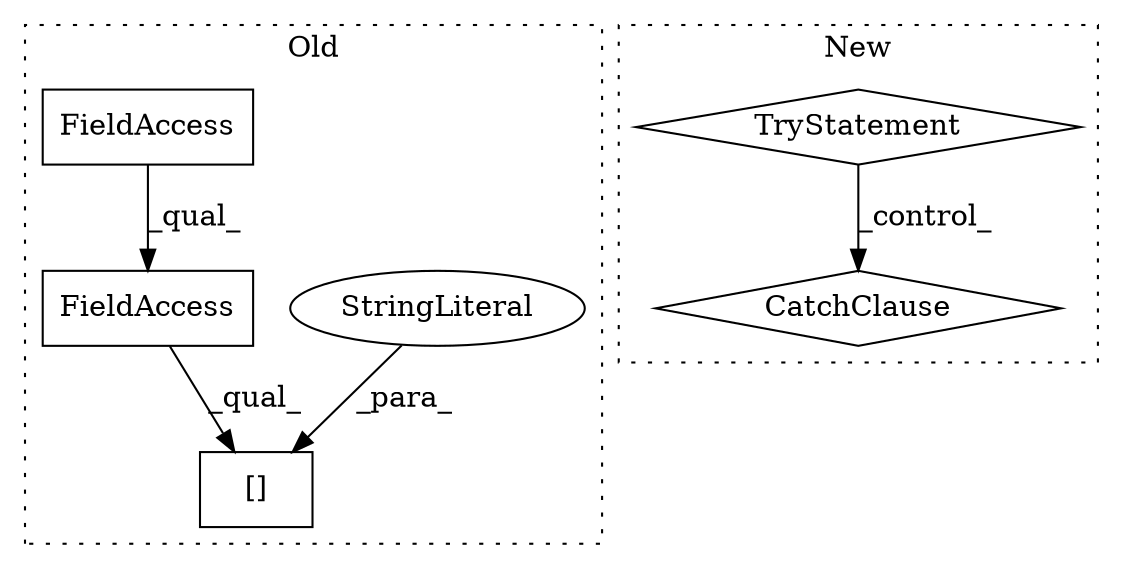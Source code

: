 digraph G {
subgraph cluster0 {
1 [label="[]" a="2" s="35658,35705" l="34,1" shape="box"];
4 [label="StringLiteral" a="45" s="35692" l="13" shape="ellipse"];
5 [label="FieldAccess" a="22" s="35658" l="33" shape="box"];
6 [label="FieldAccess" a="22" s="35658" l="21" shape="box"];
label = "Old";
style="dotted";
}
subgraph cluster1 {
2 [label="CatchClause" a="12" s="35395,35429" l="11,2" shape="diamond"];
3 [label="TryStatement" a="54" s="35310" l="4" shape="diamond"];
label = "New";
style="dotted";
}
3 -> 2 [label="_control_"];
4 -> 1 [label="_para_"];
5 -> 1 [label="_qual_"];
6 -> 5 [label="_qual_"];
}